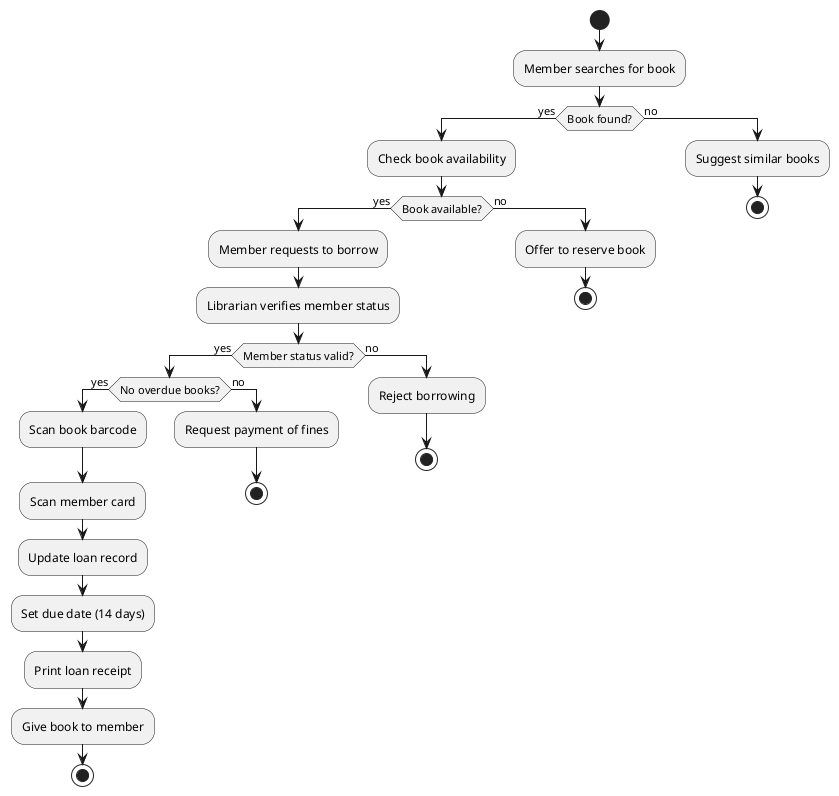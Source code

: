 @startuml Library - Borrow Book

start

:Member searches for book;

if (Book found?) then (yes)
    :Check book availability;

    if (Book available?) then (yes)
        :Member requests to borrow;
        :Librarian verifies member status;

        if (Member status valid?) then (yes)
            if (No overdue books?) then (yes)
                :Scan book barcode;
                :Scan member card;
                :Update loan record;
                :Set due date (14 days);
                :Print loan receipt;
                :Give book to member;
                stop
            else (no)
                :Request payment of fines;
                stop
            endif
        else (no)
            :Reject borrowing;
            stop
        endif
    else (no)
        :Offer to reserve book;
        stop
    endif
else (no)
    :Suggest similar books;
    stop
endif

@enduml
